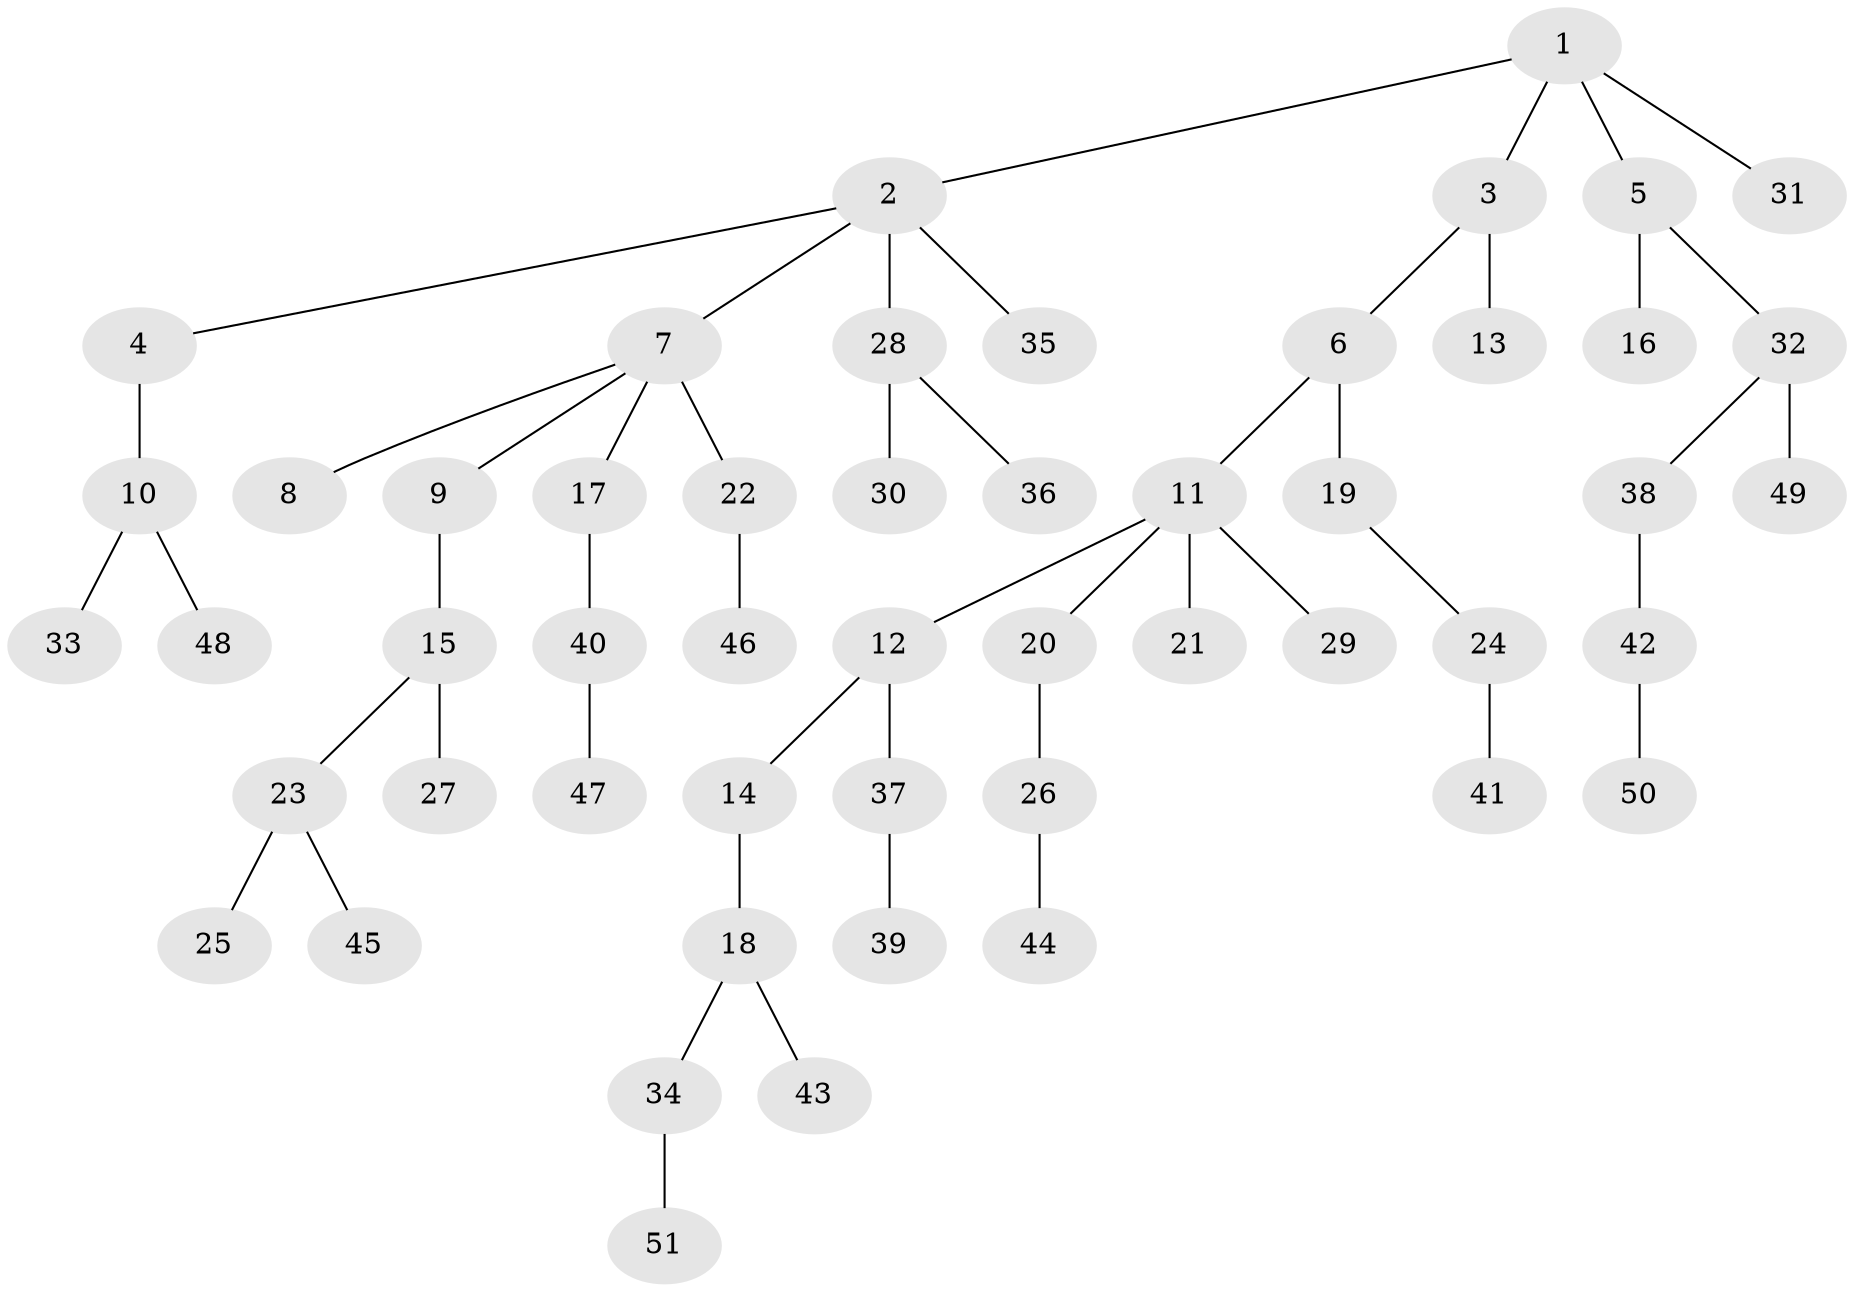 // original degree distribution, {5: 0.0297029702970297, 6: 0.019801980198019802, 3: 0.13861386138613863, 4: 0.07920792079207921, 1: 0.48514851485148514, 2: 0.24752475247524752}
// Generated by graph-tools (version 1.1) at 2025/37/03/09/25 02:37:04]
// undirected, 51 vertices, 50 edges
graph export_dot {
graph [start="1"]
  node [color=gray90,style=filled];
  1;
  2;
  3;
  4;
  5;
  6;
  7;
  8;
  9;
  10;
  11;
  12;
  13;
  14;
  15;
  16;
  17;
  18;
  19;
  20;
  21;
  22;
  23;
  24;
  25;
  26;
  27;
  28;
  29;
  30;
  31;
  32;
  33;
  34;
  35;
  36;
  37;
  38;
  39;
  40;
  41;
  42;
  43;
  44;
  45;
  46;
  47;
  48;
  49;
  50;
  51;
  1 -- 2 [weight=1.0];
  1 -- 3 [weight=1.0];
  1 -- 5 [weight=1.0];
  1 -- 31 [weight=1.0];
  2 -- 4 [weight=1.0];
  2 -- 7 [weight=1.0];
  2 -- 28 [weight=1.0];
  2 -- 35 [weight=1.0];
  3 -- 6 [weight=1.0];
  3 -- 13 [weight=3.0];
  4 -- 10 [weight=2.0];
  5 -- 16 [weight=1.0];
  5 -- 32 [weight=1.0];
  6 -- 11 [weight=1.0];
  6 -- 19 [weight=2.0];
  7 -- 8 [weight=1.0];
  7 -- 9 [weight=1.0];
  7 -- 17 [weight=1.0];
  7 -- 22 [weight=2.0];
  9 -- 15 [weight=1.0];
  10 -- 33 [weight=1.0];
  10 -- 48 [weight=1.0];
  11 -- 12 [weight=1.0];
  11 -- 20 [weight=1.0];
  11 -- 21 [weight=1.0];
  11 -- 29 [weight=1.0];
  12 -- 14 [weight=1.0];
  12 -- 37 [weight=1.0];
  14 -- 18 [weight=1.0];
  15 -- 23 [weight=1.0];
  15 -- 27 [weight=2.0];
  17 -- 40 [weight=1.0];
  18 -- 34 [weight=1.0];
  18 -- 43 [weight=1.0];
  19 -- 24 [weight=1.0];
  20 -- 26 [weight=1.0];
  22 -- 46 [weight=1.0];
  23 -- 25 [weight=1.0];
  23 -- 45 [weight=1.0];
  24 -- 41 [weight=1.0];
  26 -- 44 [weight=2.0];
  28 -- 30 [weight=1.0];
  28 -- 36 [weight=1.0];
  32 -- 38 [weight=1.0];
  32 -- 49 [weight=2.0];
  34 -- 51 [weight=1.0];
  37 -- 39 [weight=1.0];
  38 -- 42 [weight=1.0];
  40 -- 47 [weight=1.0];
  42 -- 50 [weight=1.0];
}
